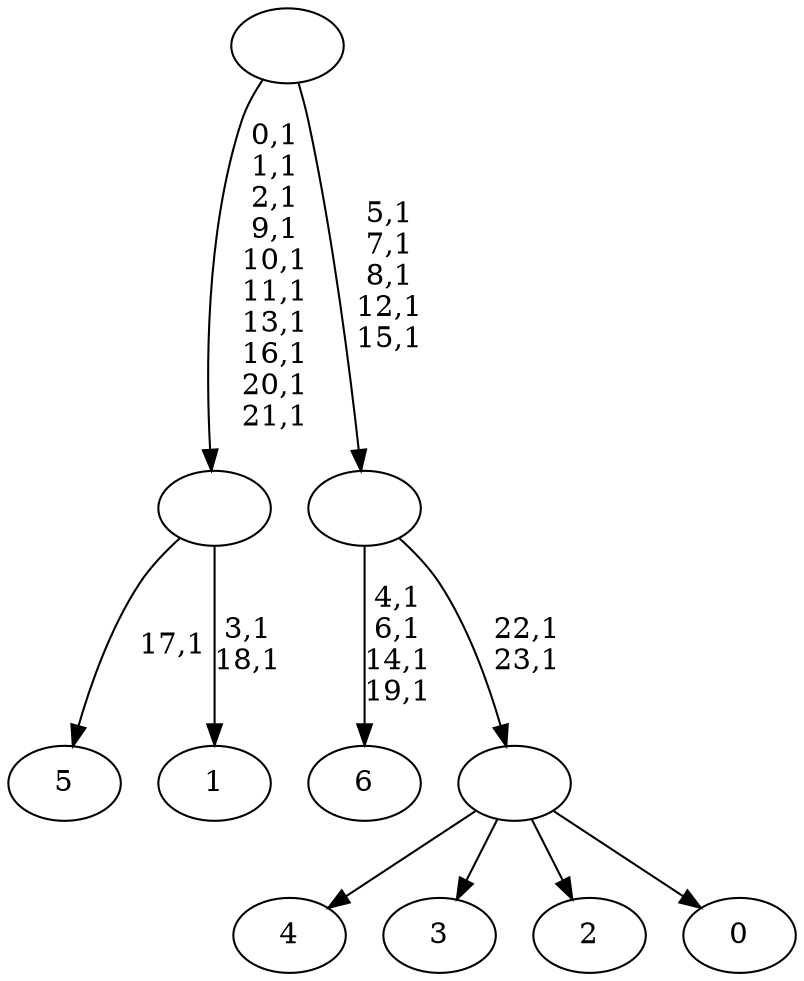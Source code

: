 digraph T {
	31 [label="6"]
	26 [label="5"]
	24 [label="4"]
	23 [label="3"]
	22 [label="2"]
	21 [label="1"]
	18 [label=""]
	8 [label="0"]
	7 [label=""]
	5 [label=""]
	0 [label=""]
	18 -> 21 [label="3,1\n18,1"]
	18 -> 26 [label="17,1"]
	7 -> 24 [label=""]
	7 -> 23 [label=""]
	7 -> 22 [label=""]
	7 -> 8 [label=""]
	5 -> 7 [label="22,1\n23,1"]
	5 -> 31 [label="4,1\n6,1\n14,1\n19,1"]
	0 -> 5 [label="5,1\n7,1\n8,1\n12,1\n15,1"]
	0 -> 18 [label="0,1\n1,1\n2,1\n9,1\n10,1\n11,1\n13,1\n16,1\n20,1\n21,1"]
}
